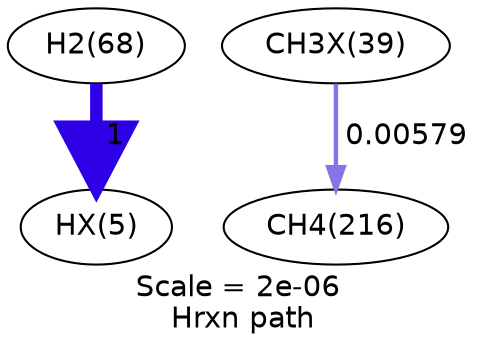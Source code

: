 digraph reaction_paths {
center=1;
s10 -> s32[fontname="Helvetica", style="setlinewidth(6)", arrowsize=3, color="0.7, 1.5, 0.9"
, label=" 1"];
s34 -> s17[fontname="Helvetica", style="setlinewidth(2.11)", arrowsize=1.06, color="0.7, 0.506, 0.9"
, label=" 0.00579"];
s10 [ fontname="Helvetica", label="H2(68)"];
s17 [ fontname="Helvetica", label="CH4(216)"];
s32 [ fontname="Helvetica", label="HX(5)"];
s34 [ fontname="Helvetica", label="CH3X(39)"];
 label = "Scale = 2e-06\l Hrxn path";
 fontname = "Helvetica";
}
